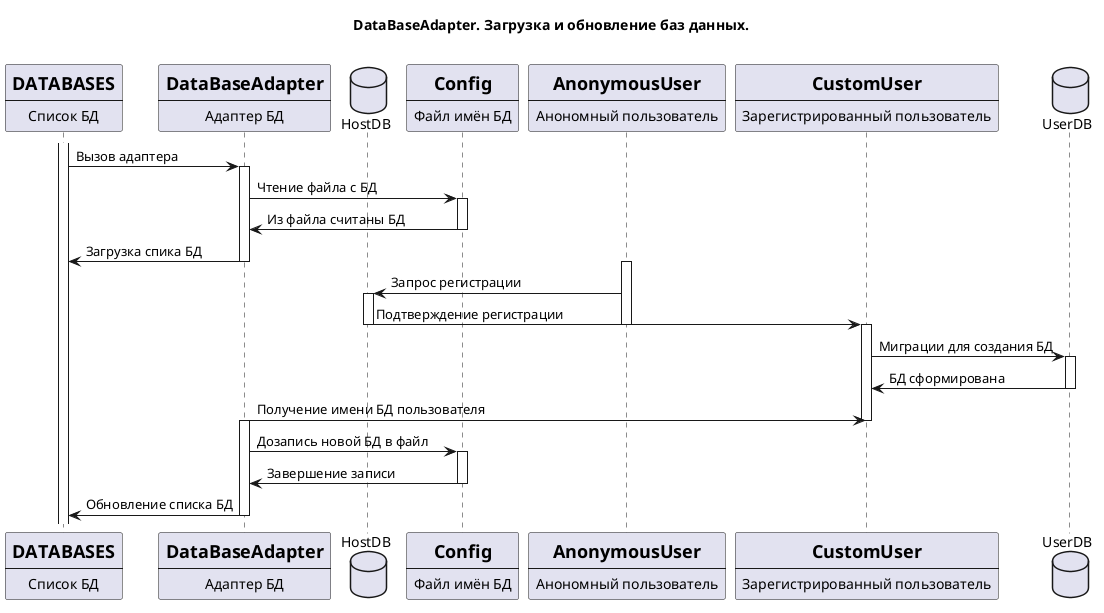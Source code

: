@startuml

title 
	DataBaseAdapter. Загрузка и обновление баз данных.
	
end title

participant DATABASES [
    =DATABASES
    ----
    Список БД
]
participant DataBaseAdapter[
    =DataBaseAdapter
    ----
    Адаптер БД
]
database    HostDB
participant Сonfig [
    =Сonfig
    ----
    Файл имён БД
]
participant AnonymousUser [
    =AnonymousUser
    ----
    Анономный пользователь
]
participant CustomUser [
    =CustomUser
    ----
    Зарегистрированный пользователь
]
database    UserDB

activate DATABASES
DATABASES -> DataBaseAdapter: Вызов адаптера

activate DataBaseAdapter
DataBaseAdapter -> Сonfig: Чтение файла с БД

activate Сonfig
Сonfig -> DataBaseAdapter: Из файла считаны БД
deactivate Сonfig

DataBaseAdapter -> DATABASES: Загрузка спика БД
deactivate DataBaseAdapter

activate AnonymousUser
AnonymousUser -> HostDB: Запрос регистрации

activate HostDB
HostDB -> CustomUser: Подтверждение регистрации
deactivate AnonymousUser
deactivate HostDB

activate CustomUser
CustomUser -> UserDB: Миграции для создания БД

activate UserDB
UserDB -> CustomUser: БД сформирована
deactivate UserDB

DataBaseAdapter -> CustomUser: Получение имени БД пользователя
deactivate CustomUser

activate DataBaseAdapter
DataBaseAdapter -> Сonfig: Дозапись новой БД в файл

activate Сonfig
Сonfig -> DataBaseAdapter: Завершение записи
deactivate Сonfig

DataBaseAdapter -> DATABASES: Обновление списка БД
deactivate DataBaseAdapter

@enduml 